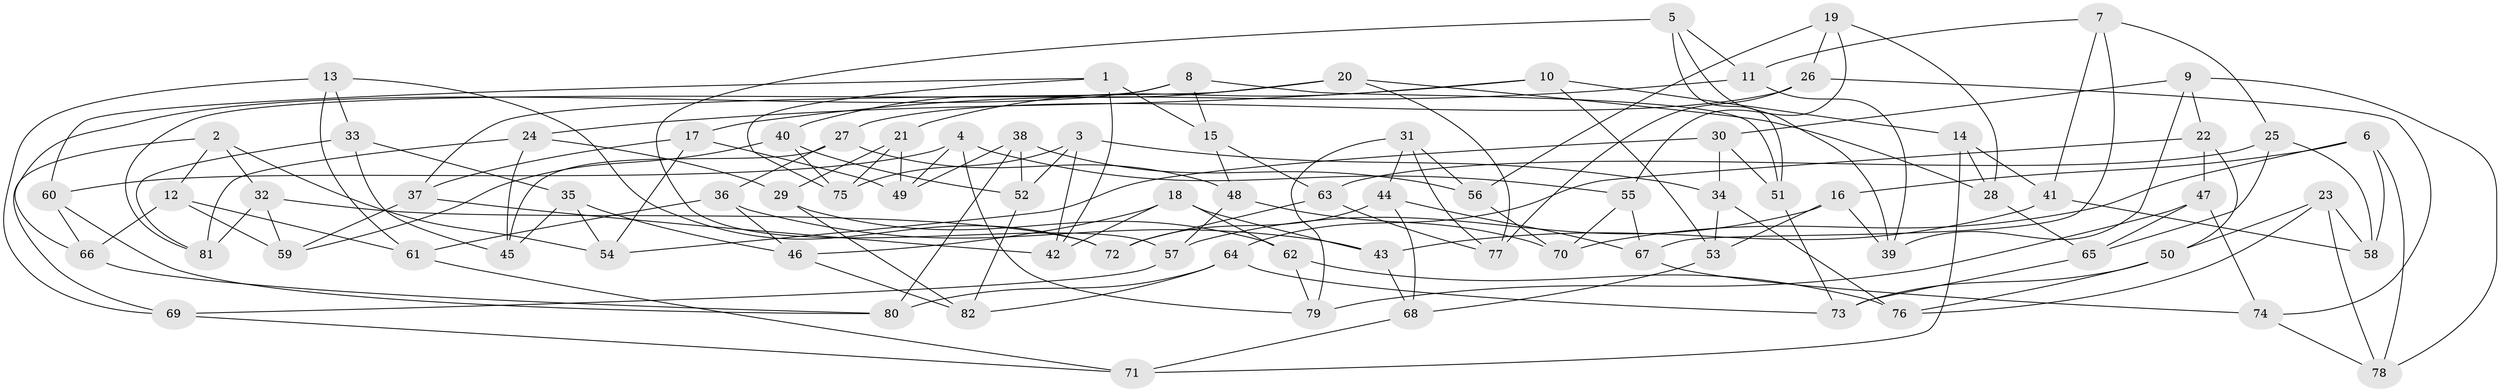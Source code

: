 // Generated by graph-tools (version 1.1) at 2025/50/03/09/25 03:50:49]
// undirected, 82 vertices, 164 edges
graph export_dot {
graph [start="1"]
  node [color=gray90,style=filled];
  1;
  2;
  3;
  4;
  5;
  6;
  7;
  8;
  9;
  10;
  11;
  12;
  13;
  14;
  15;
  16;
  17;
  18;
  19;
  20;
  21;
  22;
  23;
  24;
  25;
  26;
  27;
  28;
  29;
  30;
  31;
  32;
  33;
  34;
  35;
  36;
  37;
  38;
  39;
  40;
  41;
  42;
  43;
  44;
  45;
  46;
  47;
  48;
  49;
  50;
  51;
  52;
  53;
  54;
  55;
  56;
  57;
  58;
  59;
  60;
  61;
  62;
  63;
  64;
  65;
  66;
  67;
  68;
  69;
  70;
  71;
  72;
  73;
  74;
  75;
  76;
  77;
  78;
  79;
  80;
  81;
  82;
  1 -- 60;
  1 -- 15;
  1 -- 75;
  1 -- 42;
  2 -- 54;
  2 -- 32;
  2 -- 69;
  2 -- 12;
  3 -- 34;
  3 -- 52;
  3 -- 42;
  3 -- 75;
  4 -- 55;
  4 -- 49;
  4 -- 60;
  4 -- 79;
  5 -- 39;
  5 -- 51;
  5 -- 57;
  5 -- 11;
  6 -- 78;
  6 -- 16;
  6 -- 58;
  6 -- 70;
  7 -- 11;
  7 -- 41;
  7 -- 25;
  7 -- 67;
  8 -- 15;
  8 -- 51;
  8 -- 66;
  8 -- 81;
  9 -- 22;
  9 -- 30;
  9 -- 39;
  9 -- 78;
  10 -- 53;
  10 -- 24;
  10 -- 21;
  10 -- 14;
  11 -- 39;
  11 -- 17;
  12 -- 59;
  12 -- 66;
  12 -- 61;
  13 -- 61;
  13 -- 72;
  13 -- 33;
  13 -- 69;
  14 -- 28;
  14 -- 71;
  14 -- 41;
  15 -- 63;
  15 -- 48;
  16 -- 39;
  16 -- 53;
  16 -- 57;
  17 -- 54;
  17 -- 37;
  17 -- 49;
  18 -- 42;
  18 -- 62;
  18 -- 46;
  18 -- 43;
  19 -- 26;
  19 -- 56;
  19 -- 55;
  19 -- 28;
  20 -- 28;
  20 -- 77;
  20 -- 37;
  20 -- 40;
  21 -- 49;
  21 -- 29;
  21 -- 75;
  22 -- 47;
  22 -- 64;
  22 -- 50;
  23 -- 58;
  23 -- 78;
  23 -- 50;
  23 -- 76;
  24 -- 29;
  24 -- 81;
  24 -- 45;
  25 -- 65;
  25 -- 58;
  25 -- 63;
  26 -- 77;
  26 -- 74;
  26 -- 27;
  27 -- 48;
  27 -- 45;
  27 -- 36;
  28 -- 65;
  29 -- 62;
  29 -- 82;
  30 -- 54;
  30 -- 34;
  30 -- 51;
  31 -- 79;
  31 -- 56;
  31 -- 77;
  31 -- 44;
  32 -- 72;
  32 -- 59;
  32 -- 81;
  33 -- 81;
  33 -- 35;
  33 -- 45;
  34 -- 53;
  34 -- 76;
  35 -- 45;
  35 -- 54;
  35 -- 46;
  36 -- 46;
  36 -- 61;
  36 -- 43;
  37 -- 59;
  37 -- 42;
  38 -- 52;
  38 -- 56;
  38 -- 80;
  38 -- 49;
  40 -- 52;
  40 -- 59;
  40 -- 75;
  41 -- 43;
  41 -- 58;
  43 -- 68;
  44 -- 67;
  44 -- 72;
  44 -- 68;
  46 -- 82;
  47 -- 65;
  47 -- 79;
  47 -- 74;
  48 -- 57;
  48 -- 70;
  50 -- 73;
  50 -- 76;
  51 -- 73;
  52 -- 82;
  53 -- 68;
  55 -- 67;
  55 -- 70;
  56 -- 70;
  57 -- 69;
  60 -- 66;
  60 -- 80;
  61 -- 71;
  62 -- 79;
  62 -- 76;
  63 -- 77;
  63 -- 72;
  64 -- 73;
  64 -- 80;
  64 -- 82;
  65 -- 73;
  66 -- 80;
  67 -- 74;
  68 -- 71;
  69 -- 71;
  74 -- 78;
}

